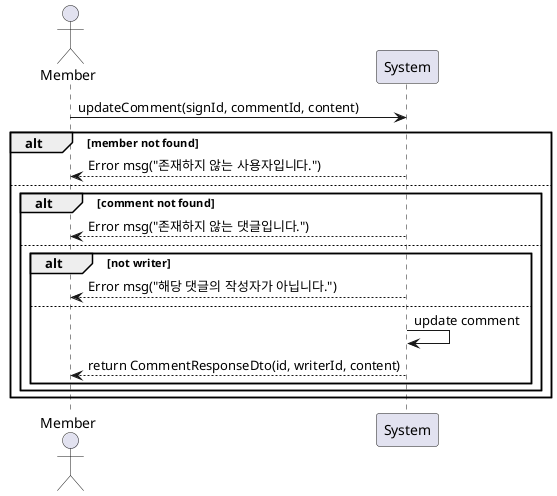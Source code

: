 @startuml
actor Member
participant System

Member -> System: updateComment(signId, commentId, content)
alt member not found
    System --> Member: Error msg("존재하지 않는 사용자입니다.")
else
    alt comment not found
        System --> Member: Error msg("존재하지 않는 댓글입니다.")
    else
        alt not writer
            System --> Member: Error msg("해당 댓글의 작성자가 아닙니다.")
        else
            System -> System: update comment
            System --> Member: return CommentResponseDto(id, writerId, content)
        end
    end
end
@enduml
